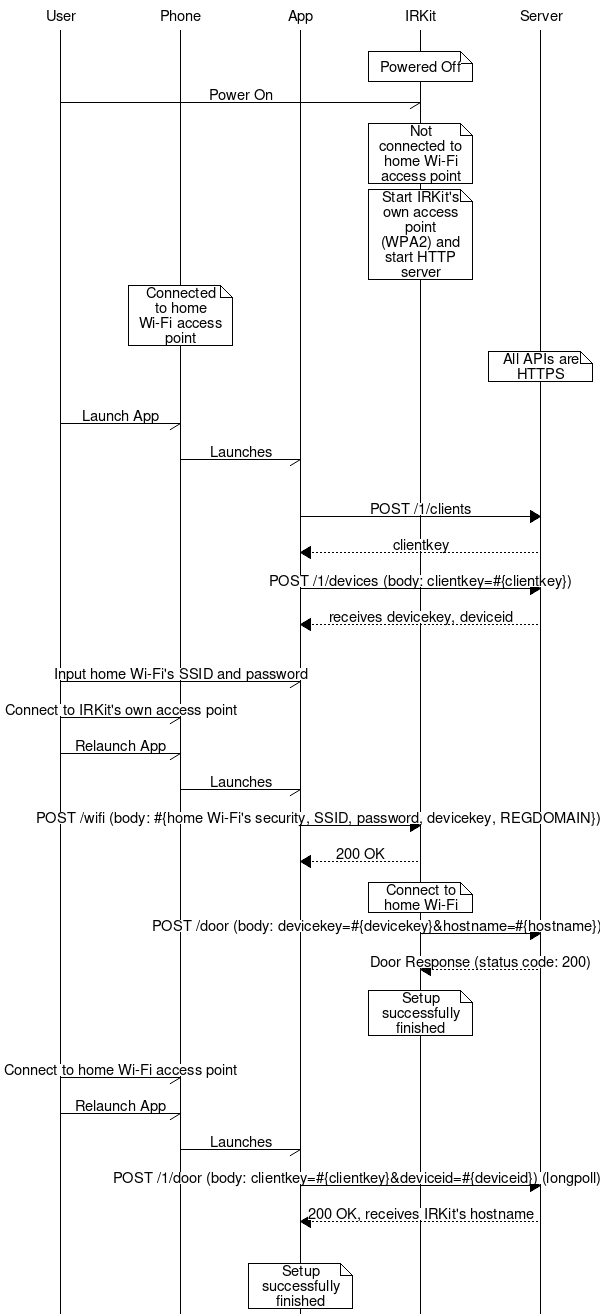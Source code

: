 msc {
    # entities
    User, Phone, App, IRKit, Server;

    # space
    |||;

    IRKit note IRKit [label = "Powered Off"];

    User -> IRKit    [label = "Power On"];
    IRKit note IRKit [label = "Not connected to home Wi-Fi access point"];
    IRKit note IRKit [label = "Start IRKit's own access point (WPA2) and start HTTP server"];
    Phone note Phone [label = "Connected to home Wi-Fi access point"];
    Server note Server [label = "All APIs are HTTPS"];

    |||;

    User -> Phone    [label = "Launch App"];
    Phone -> App     [label = "Launches"];

    |||;

    App => Server    [label = "POST /1/clients"];
    App << Server    [label = "clientkey"];

    App => Server    [label = "POST /1/devices (body: clientkey=#{clientkey})"];
    App << Server    [label = "receives devicekey, deviceid"];

    |||;

    User -> App      [label = "Input home Wi-Fi's SSID and password"];
    User -> Phone    [label = "Connect to IRKit's own access point"];
    User -> Phone    [label = "Relaunch App"];
    Phone -> App     [label = "Launches"];

    App => IRKit     [label = "POST /wifi (body: #{home Wi-Fi's security, SSID, password, devicekey, REGDOMAIN})"];
    App << IRKit     [label = "200 OK"];

    IRKit note IRKit [label = "Connect to home Wi-Fi"];

    IRKit => Server  [label = "POST /door (body: devicekey=#{devicekey}&hostname=#{hostname})"];
    IRKit << Server  [label = "Door Response (status code: 200)"];

    IRKit note IRKit [label = "Setup successfully finished"];

    |||;

    User -> Phone    [label = "Connect to home Wi-Fi access point"];
    User -> Phone    [label = "Relaunch App"];
    Phone -> App     [label = "Launches"];

    App => Server    [label = "POST /1/door (body: clientkey=#{clientkey}&deviceid=#{deviceid}) (longpoll)"];

    App << Server    [label = "200 OK, receives IRKit's hostname"];

    |||;

    App note App     [label = "Setup successfully finished"];
}
